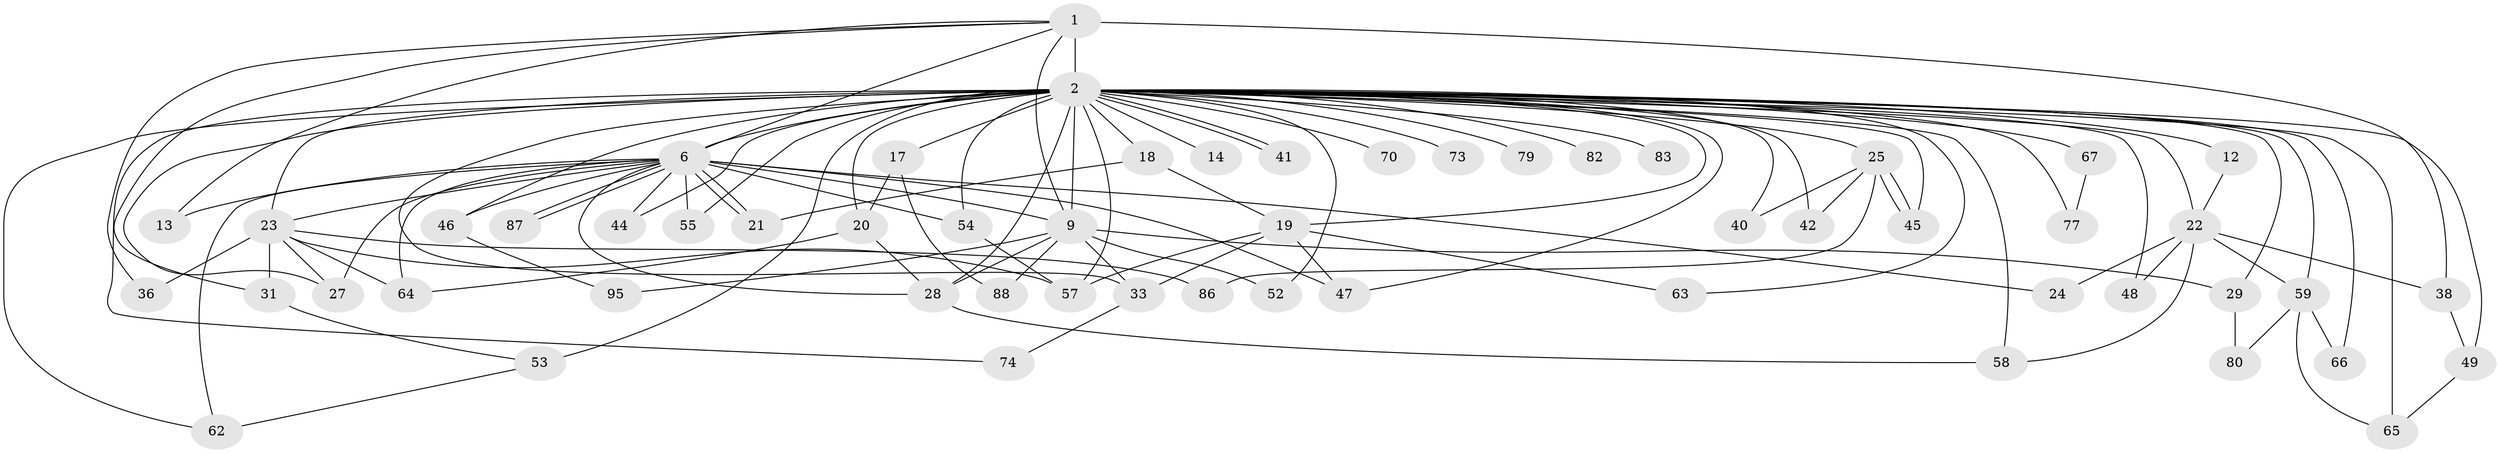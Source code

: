 // original degree distribution, {16: 0.017391304347826087, 28: 0.008695652173913044, 32: 0.008695652173913044, 13: 0.008695652173913044, 30: 0.008695652173913044, 17: 0.017391304347826087, 26: 0.008695652173913044, 19: 0.008695652173913044, 2: 0.5391304347826087, 3: 0.2, 5: 0.034782608695652174, 4: 0.08695652173913043, 8: 0.017391304347826087, 6: 0.008695652173913044, 7: 0.02608695652173913}
// Generated by graph-tools (version 1.1) at 2025/13/03/09/25 04:13:56]
// undirected, 57 vertices, 114 edges
graph export_dot {
graph [start="1"]
  node [color=gray90,style=filled];
  1;
  2 [super="+101+102+93+107+34+7+39+4+5+76+11+3"];
  6 [super="+32+37+26+51"];
  9;
  12;
  13;
  14;
  17;
  18;
  19 [super="+92+96+113"];
  20 [super="+91"];
  21 [super="+104"];
  22 [super="+35"];
  23 [super="+60+30"];
  24;
  25;
  27;
  28 [super="+71"];
  29 [super="+89"];
  31 [super="+112"];
  33;
  36;
  38;
  40;
  41;
  42;
  44;
  45 [super="+69"];
  46;
  47;
  48;
  49;
  52;
  53 [super="+68+100"];
  54 [super="+81"];
  55;
  57 [super="+84"];
  58;
  59;
  62;
  63;
  64 [super="+75"];
  65 [super="+106"];
  66;
  67;
  70;
  73;
  74;
  77;
  79;
  80;
  82;
  83;
  86;
  87;
  88;
  95;
  1 -- 2 [weight=10];
  1 -- 6;
  1 -- 9;
  1 -- 13;
  1 -- 31;
  1 -- 36;
  1 -- 38;
  2 -- 6 [weight=15];
  2 -- 9 [weight=9];
  2 -- 18 [weight=3];
  2 -- 20;
  2 -- 22 [weight=2];
  2 -- 23 [weight=2];
  2 -- 25 [weight=2];
  2 -- 40;
  2 -- 41;
  2 -- 41;
  2 -- 49 [weight=2];
  2 -- 65;
  2 -- 67 [weight=3];
  2 -- 73 [weight=2];
  2 -- 74;
  2 -- 12 [weight=2];
  2 -- 79 [weight=2];
  2 -- 82 [weight=2];
  2 -- 83 [weight=2];
  2 -- 19 [weight=2];
  2 -- 28 [weight=3];
  2 -- 46;
  2 -- 54 [weight=2];
  2 -- 63;
  2 -- 66;
  2 -- 70;
  2 -- 17 [weight=2];
  2 -- 29 [weight=2];
  2 -- 33;
  2 -- 42;
  2 -- 48 [weight=2];
  2 -- 52;
  2 -- 53 [weight=2];
  2 -- 57;
  2 -- 59;
  2 -- 62;
  2 -- 55;
  2 -- 27;
  2 -- 77;
  2 -- 14 [weight=2];
  2 -- 44;
  2 -- 45;
  2 -- 47;
  2 -- 58;
  6 -- 9;
  6 -- 13;
  6 -- 21;
  6 -- 21;
  6 -- 24;
  6 -- 27;
  6 -- 28;
  6 -- 47;
  6 -- 55;
  6 -- 64;
  6 -- 87;
  6 -- 87;
  6 -- 23 [weight=2];
  6 -- 46;
  6 -- 44;
  6 -- 62;
  6 -- 54;
  9 -- 29;
  9 -- 33;
  9 -- 52;
  9 -- 88;
  9 -- 95;
  9 -- 28;
  12 -- 22;
  17 -- 20;
  17 -- 88;
  18 -- 19;
  18 -- 21;
  19 -- 47;
  19 -- 63;
  19 -- 33;
  19 -- 57;
  20 -- 64;
  20 -- 28;
  22 -- 24;
  22 -- 38;
  22 -- 48;
  22 -- 58;
  22 -- 59;
  23 -- 27;
  23 -- 64;
  23 -- 36;
  23 -- 86;
  23 -- 31;
  23 -- 57;
  25 -- 40;
  25 -- 42;
  25 -- 45;
  25 -- 45;
  25 -- 86;
  28 -- 58;
  29 -- 80;
  31 -- 53;
  33 -- 74;
  38 -- 49;
  46 -- 95;
  49 -- 65;
  53 -- 62;
  54 -- 57;
  59 -- 66;
  59 -- 80;
  59 -- 65;
  67 -- 77;
}
